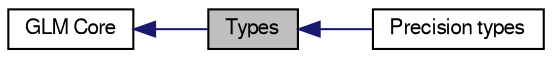 digraph structs
{
  bgcolor="transparent";
  edge [fontname="FreeSans",fontsize=8,labelfontname="FreeSans",labelfontsize=8];
  node [fontname="FreeSans",fontsize=10,shape=record];
  rankdir=LR;
  Node2 [label="Precision types",height=0.2,width=0.4,color="black",URL="$group__core__precision.html",tooltip="Non-GLSL types that are used to define precision-based types."];
  Node0 [label="Types",height=0.2,width=0.4,color="black", fillcolor="grey75", style="filled" fontcolor="black"];
  Node1 [label="GLM Core",height=0.2,width=0.4,color="black",URL="$group__core.html",tooltip="The core of GLM, which implements exactly and only the GLSL specification to the..."];
  Node1->Node0 [shape=plaintext, color="midnightblue", dir="back", style="solid"];
  Node0->Node2 [shape=plaintext, color="midnightblue", dir="back", style="solid"];
}
